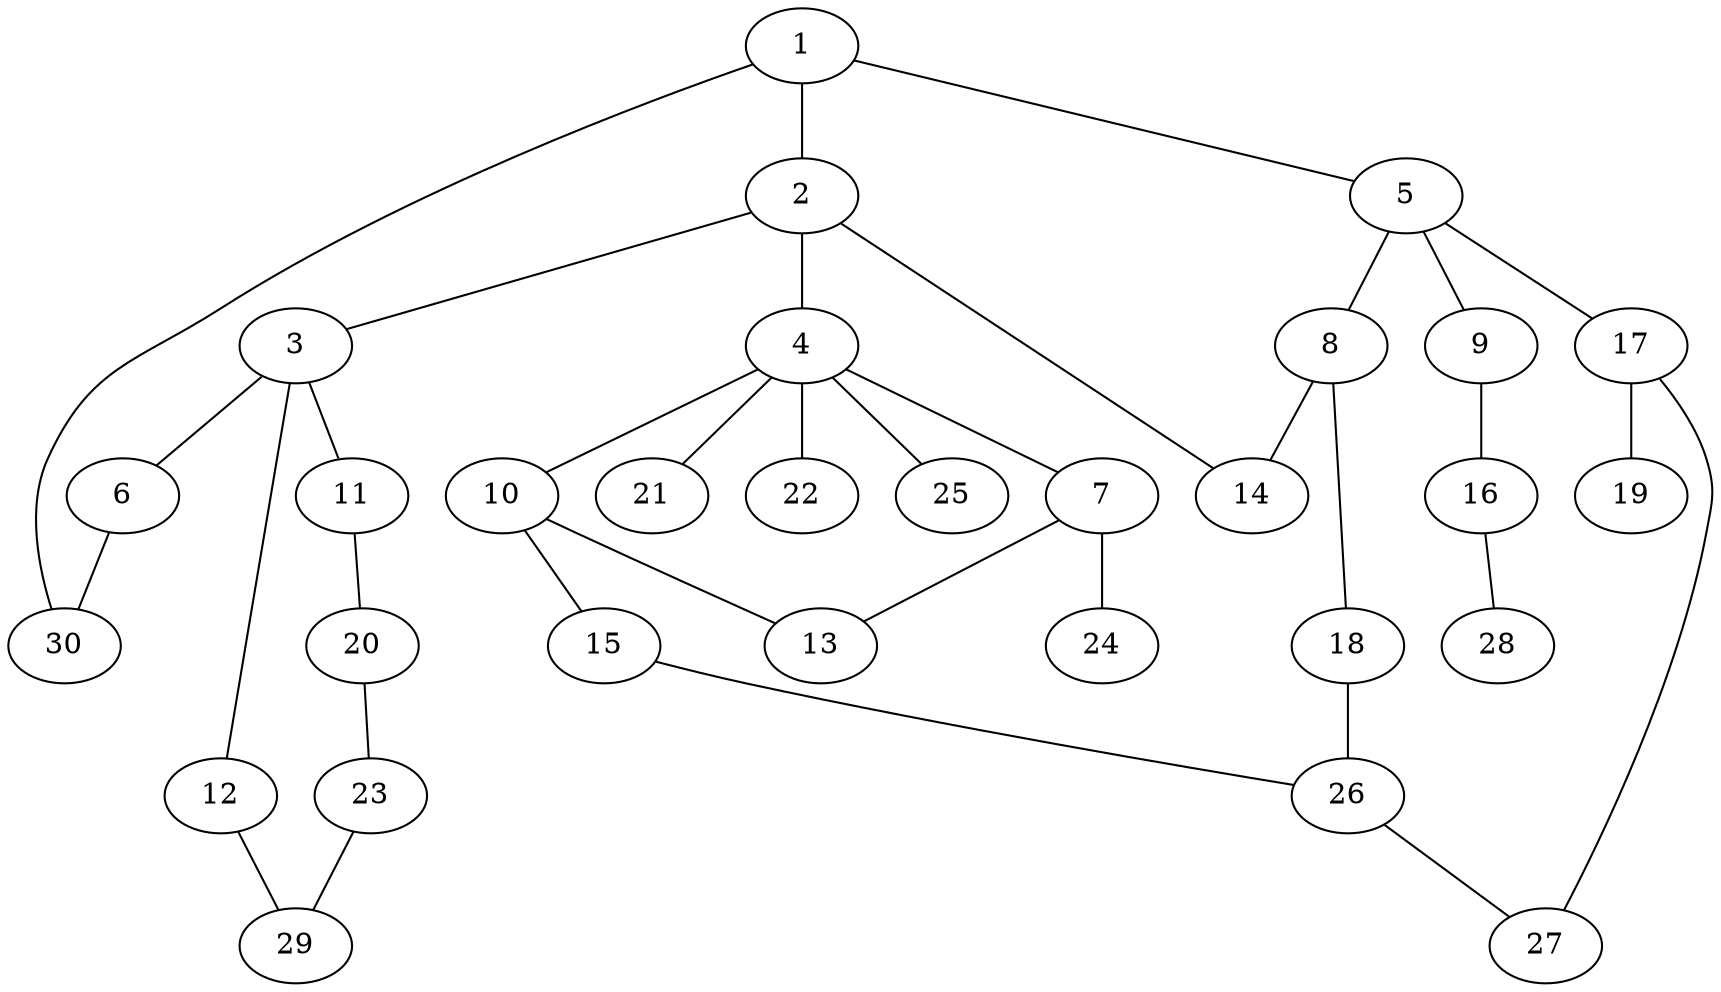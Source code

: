 graph graphname {1--2
1--5
1--30
2--3
2--4
2--14
3--6
3--11
3--12
4--7
4--10
4--21
4--22
4--25
5--8
5--9
5--17
6--30
7--13
7--24
8--14
8--18
9--16
10--13
10--15
11--20
12--29
15--26
16--28
17--19
17--27
18--26
20--23
23--29
26--27
}